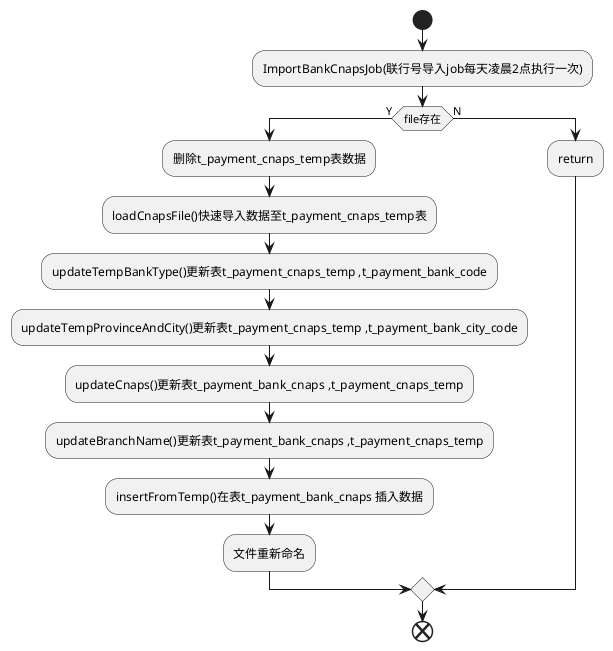 @startuml
start
:ImportBankCnapsJob(联行号导入job每天凌晨2点执行一次);
->
    if(file存在)then(Y)
    ->
    :删除t_payment_cnaps_temp表数据;
    ->
    :loadCnapsFile()快速导入数据至t_payment_cnaps_temp表;
    :updateTempBankType()更新表t_payment_cnaps_temp ,t_payment_bank_code;
    :updateTempProvinceAndCity()更新表t_payment_cnaps_temp ,t_payment_bank_city_code;
    :updateCnaps()更新表t_payment_bank_cnaps ,t_payment_cnaps_temp;
    :updateBranchName()更新表t_payment_bank_cnaps ,t_payment_cnaps_temp;
    :insertFromTemp()在表t_payment_bank_cnaps 插入数据;
    :文件重新命名;
    else(N)
    :return;
    endif
end
@enduml